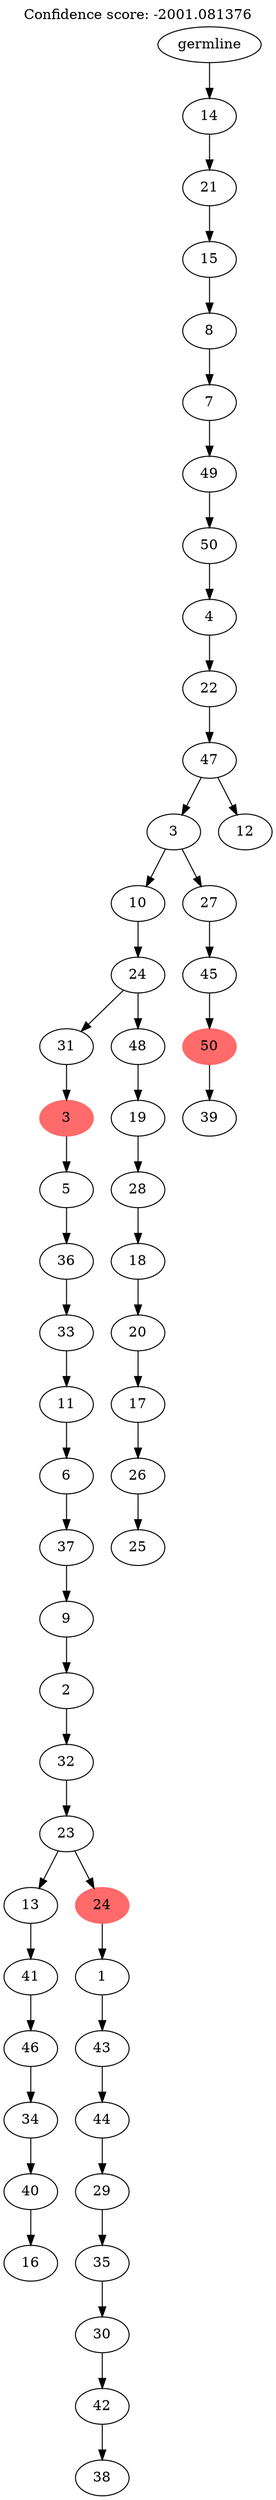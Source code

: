 digraph g {
	"51" -> "52";
	"52" [label="16"];
	"50" -> "51";
	"51" [label="40"];
	"49" -> "50";
	"50" [label="34"];
	"48" -> "49";
	"49" [label="46"];
	"47" -> "48";
	"48" [label="41"];
	"45" -> "46";
	"46" [label="38"];
	"44" -> "45";
	"45" [label="42"];
	"43" -> "44";
	"44" [label="30"];
	"42" -> "43";
	"43" [label="35"];
	"41" -> "42";
	"42" [label="29"];
	"40" -> "41";
	"41" [label="44"];
	"39" -> "40";
	"40" [label="43"];
	"38" -> "39";
	"39" [label="1"];
	"37" -> "38";
	"38" [color=indianred1, style=filled, label="24"];
	"37" -> "47";
	"47" [label="13"];
	"36" -> "37";
	"37" [label="23"];
	"35" -> "36";
	"36" [label="32"];
	"34" -> "35";
	"35" [label="2"];
	"33" -> "34";
	"34" [label="9"];
	"32" -> "33";
	"33" [label="37"];
	"31" -> "32";
	"32" [label="6"];
	"30" -> "31";
	"31" [label="11"];
	"29" -> "30";
	"30" [label="33"];
	"28" -> "29";
	"29" [label="36"];
	"27" -> "28";
	"28" [label="5"];
	"26" -> "27";
	"27" [color=indianred1, style=filled, label="3"];
	"24" -> "25";
	"25" [label="25"];
	"23" -> "24";
	"24" [label="26"];
	"22" -> "23";
	"23" [label="17"];
	"21" -> "22";
	"22" [label="20"];
	"20" -> "21";
	"21" [label="18"];
	"19" -> "20";
	"20" [label="28"];
	"18" -> "19";
	"19" [label="19"];
	"17" -> "18";
	"18" [label="48"];
	"17" -> "26";
	"26" [label="31"];
	"16" -> "17";
	"17" [label="24"];
	"14" -> "15";
	"15" [label="39"];
	"13" -> "14";
	"14" [color=indianred1, style=filled, label="50"];
	"12" -> "13";
	"13" [label="45"];
	"11" -> "12";
	"12" [label="27"];
	"11" -> "16";
	"16" [label="10"];
	"10" -> "11";
	"11" [label="3"];
	"10" -> "53";
	"53" [label="12"];
	"9" -> "10";
	"10" [label="47"];
	"8" -> "9";
	"9" [label="22"];
	"7" -> "8";
	"8" [label="4"];
	"6" -> "7";
	"7" [label="50"];
	"5" -> "6";
	"6" [label="49"];
	"4" -> "5";
	"5" [label="7"];
	"3" -> "4";
	"4" [label="8"];
	"2" -> "3";
	"3" [label="15"];
	"1" -> "2";
	"2" [label="21"];
	"0" -> "1";
	"1" [label="14"];
	"0" [label="germline"];
	labelloc="t";
	label="Confidence score: -2001.081376";
}
